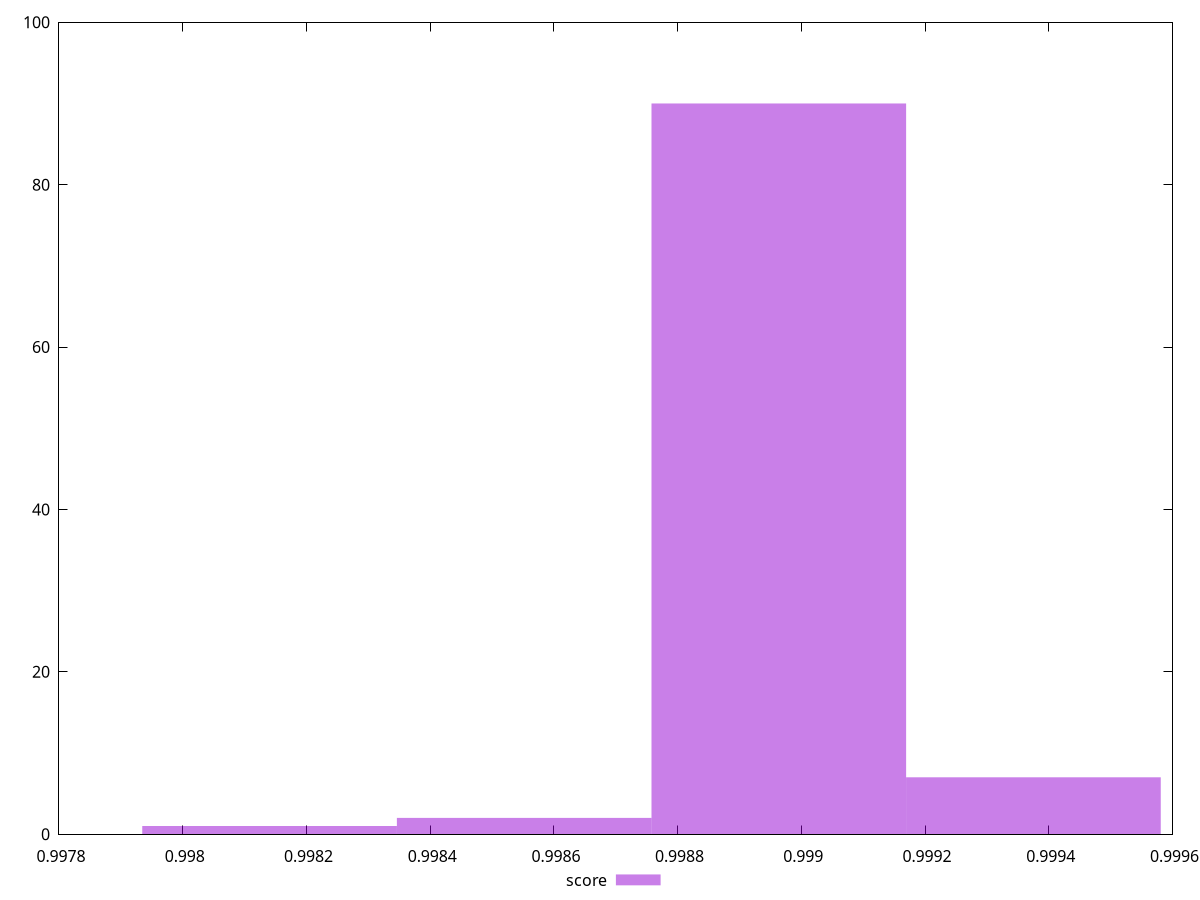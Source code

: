 reset
set terminal svg size 640, 490 enhanced background rgb 'white'
set output "reprap/mainthread-work-breakdown/samples/pages+cached+noexternal+nosvg/score/histogram.svg"

$score <<EOF
0.9993751957890455 7
0.9989635915074191 90
0.9981403829441661 1
0.9985519872257925 2
EOF

set key outside below
set boxwidth 0.00041160428162646026
set yrange [0:100]
set style fill transparent solid 0.5 noborder

plot \
  $score title "score" with boxes, \


reset